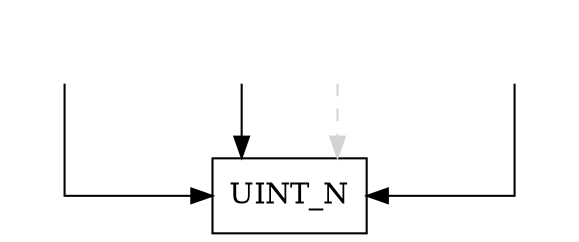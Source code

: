 digraph UINTN {
	graph [center=true,
		forcelabels=true,
		splines=ortho
	];
	n1	[label=UINT_N,
		shape=box];
	n2	[label=" ",
		shape=none];
	n2 -> n1;
	n3	[label=" ",
		shape=none];
	n3 -> n1;
	n4	[label=" ",
		shape=none];
	n4 -> n1	[color=lightgrey,
		style=dashed];
	n5	[label=" ",
		shape=none];
	n5 -> n1;
}
